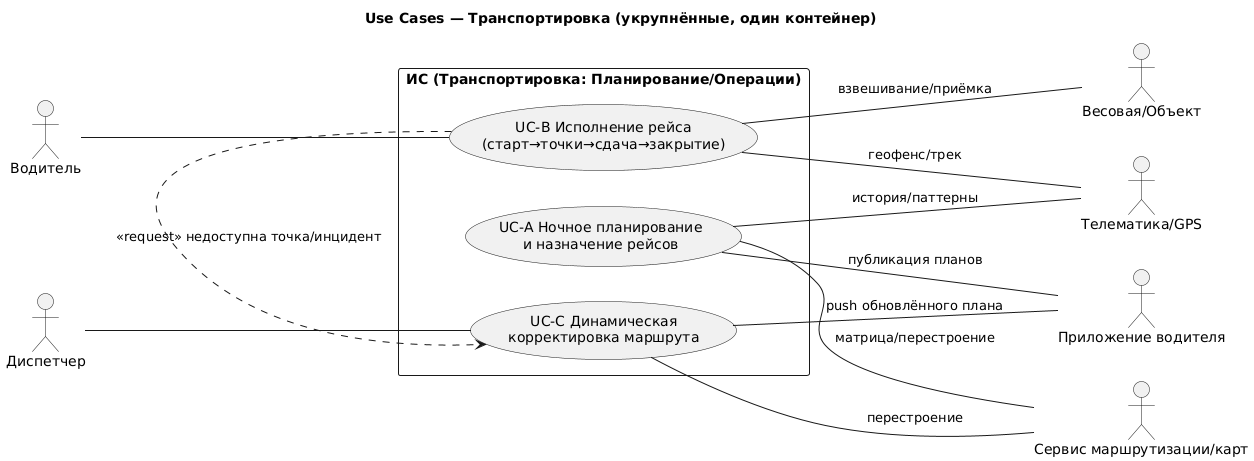 @startuml
title Use Cases — Транспортировка (укрупнённые, один контейнер)
left to right direction
skinparam defaultFontName "DejaVu Sans"

actor "Водитель" as Driver
actor "Диспетчер" as Dispatcher
actor "Телематика/GPS" as Telematics
actor "Весовая/Объект" as Weighbridge
actor "Сервис маршрутизации/карт" as Router
actor "Приложение водителя" as DriverApp

rectangle "ИС (Транспортировка: Планирование/Операции)" as IS {
  usecase "UC-A Ночное планирование\nи назначение рейсов" as UCA
  usecase "UC-B Исполнение рейса\n(старт→точки→сдача→закрытие)" as UCB
  usecase "UC-C Динамическая\nкорректировка маршрута" as UCC
}

' --- Связи акторов с UC ---
Driver -- UCB
Dispatcher -- UCC

UCA -- Router : матрица/перестроение
UCA -- Telematics : история/паттерны
UCA -- DriverApp : публикация планов

UCB -- Telematics : геофенс/трек
UCB -- Weighbridge : взвешивание/приёмка
UCB .> UCC : <<request>> недоступна точка/инцидент

UCC -- Router : перестроение
UCC -- DriverApp : push обновлённого плана
@enduml
